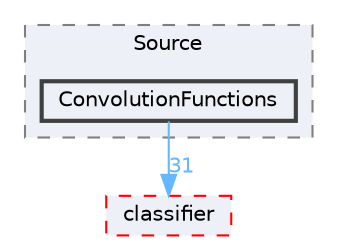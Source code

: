 digraph "Face_Access_inferencing/src/edge-impulse-sdk/CMSIS/NN/Source/ConvolutionFunctions"
{
 // LATEX_PDF_SIZE
  bgcolor="transparent";
  edge [fontname=Helvetica,fontsize=10,labelfontname=Helvetica,labelfontsize=10];
  node [fontname=Helvetica,fontsize=10,shape=box,height=0.2,width=0.4];
  compound=true
  subgraph clusterdir_9eb74fd60140a783a426b4fdae9534ae {
    graph [ bgcolor="#edf0f7", pencolor="grey50", label="Source", fontname=Helvetica,fontsize=10 style="filled,dashed", URL="dir_9eb74fd60140a783a426b4fdae9534ae.html",tooltip=""]
  dir_1b5468a10f7d3dcff60f7b4786b37e53 [label="ConvolutionFunctions", fillcolor="#edf0f7", color="grey25", style="filled,bold", URL="dir_1b5468a10f7d3dcff60f7b4786b37e53.html",tooltip=""];
  }
  dir_23fbe5a3fb0933f31748c7066d658296 [label="classifier", fillcolor="#edf0f7", color="red", style="filled,dashed", URL="dir_23fbe5a3fb0933f31748c7066d658296.html",tooltip=""];
  dir_1b5468a10f7d3dcff60f7b4786b37e53->dir_23fbe5a3fb0933f31748c7066d658296 [headlabel="31", labeldistance=1.5 headhref="dir_000067_000048.html" href="dir_000067_000048.html" color="steelblue1" fontcolor="steelblue1"];
}
